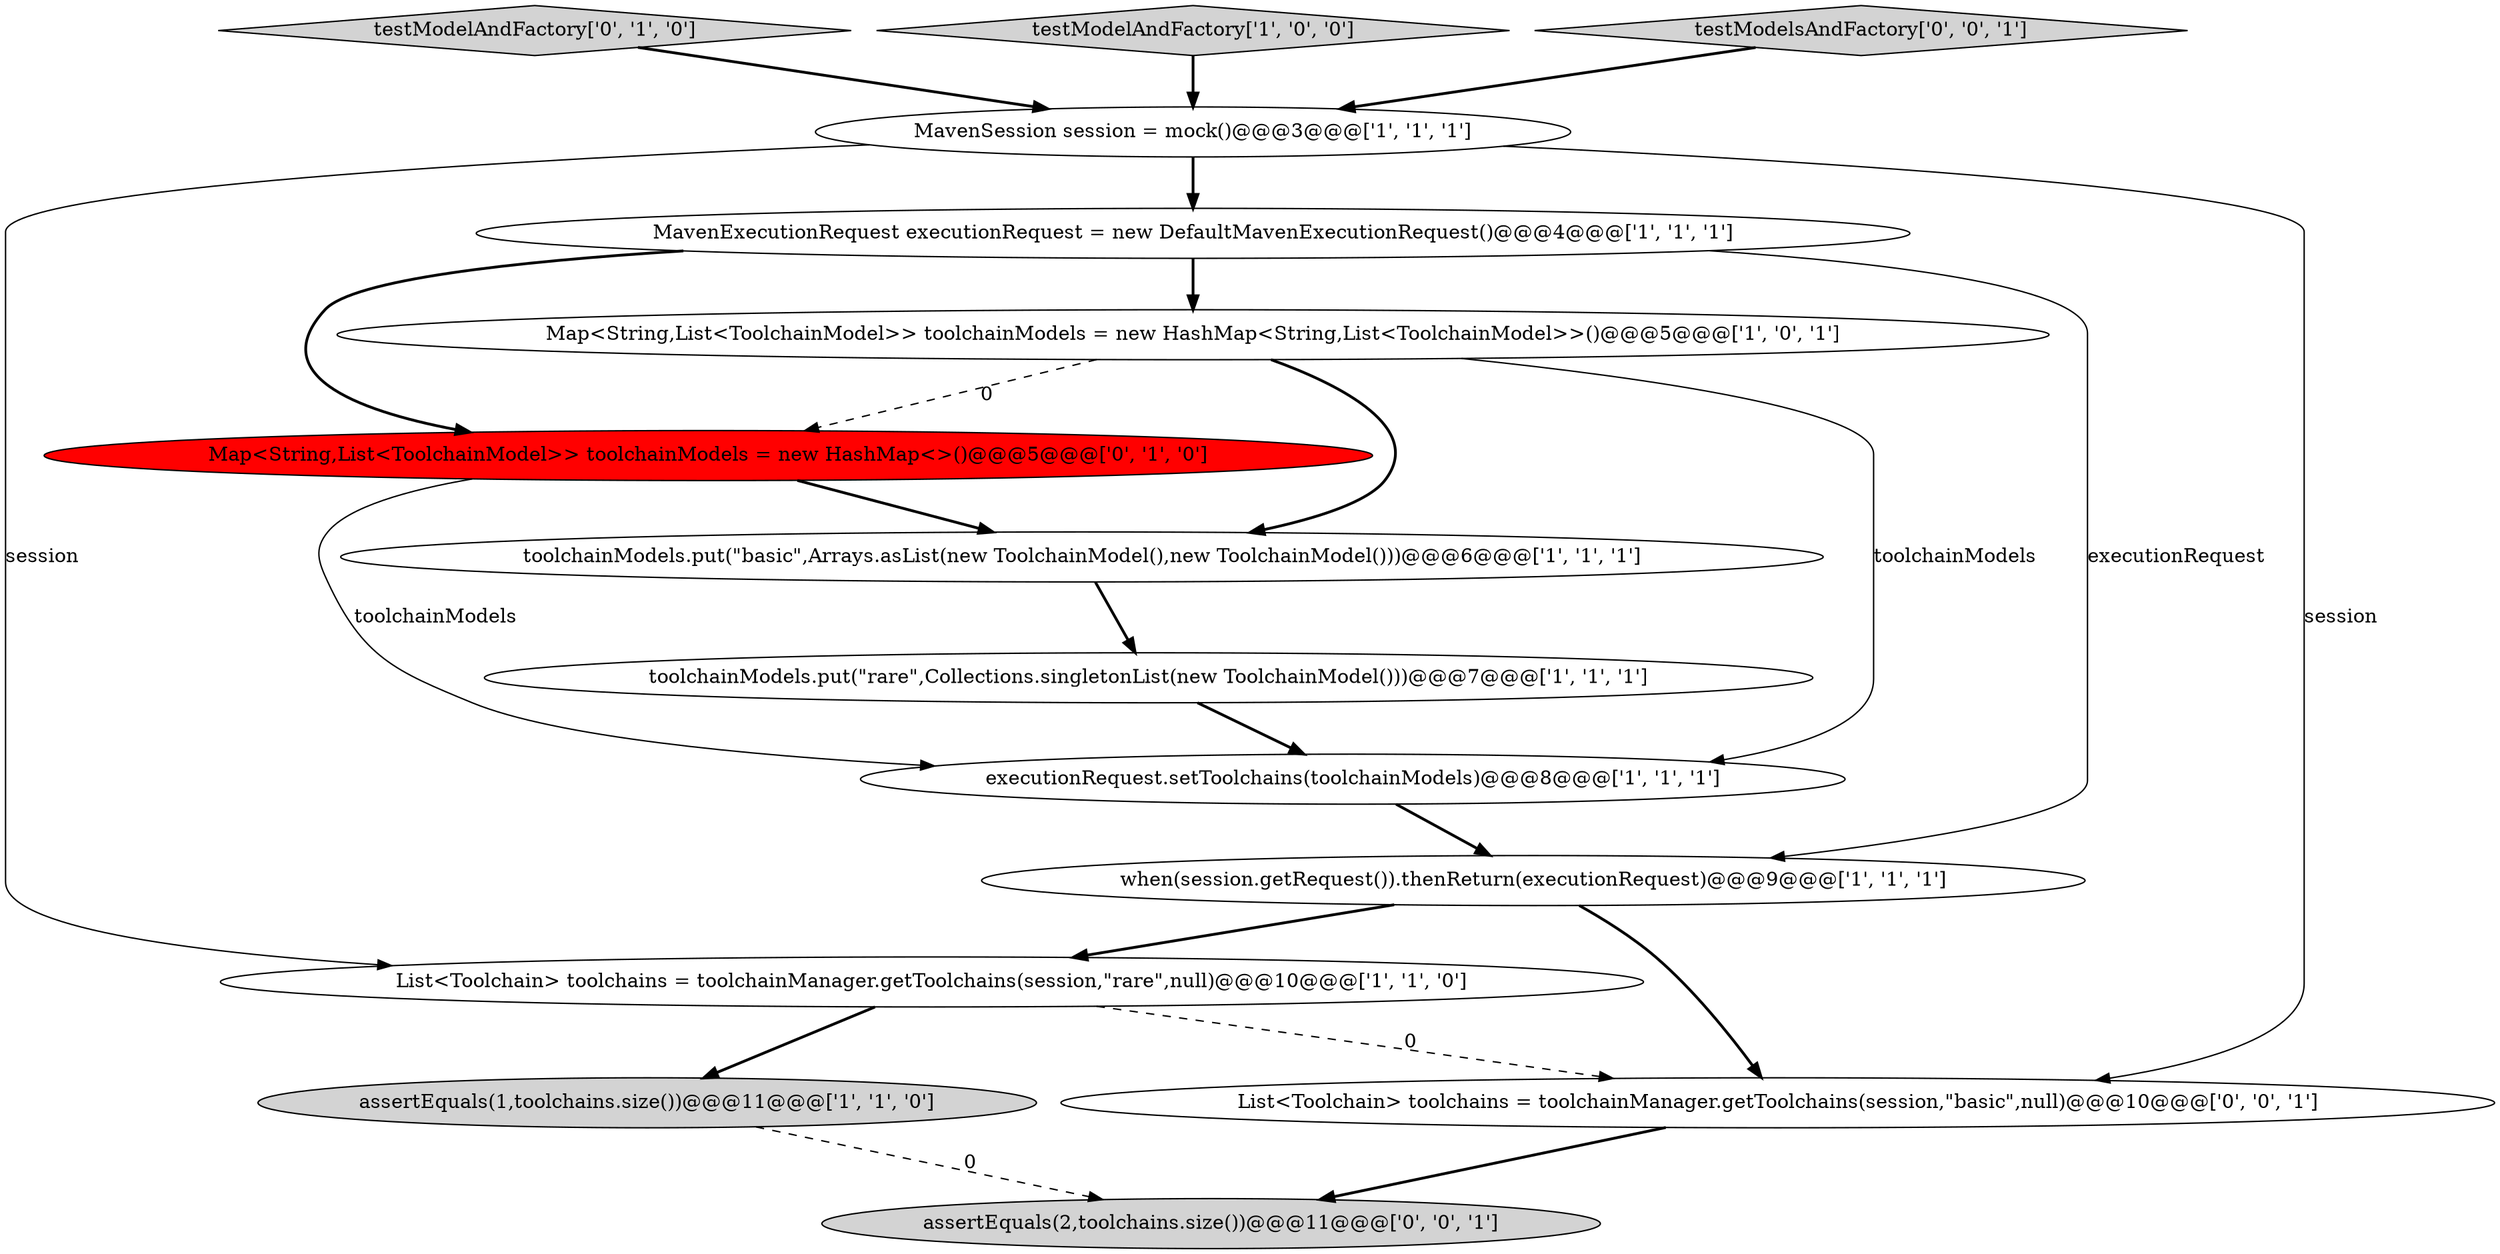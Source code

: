 digraph {
9 [style = filled, label = "MavenExecutionRequest executionRequest = new DefaultMavenExecutionRequest()@@@4@@@['1', '1', '1']", fillcolor = white, shape = ellipse image = "AAA0AAABBB1BBB"];
13 [style = filled, label = "assertEquals(2,toolchains.size())@@@11@@@['0', '0', '1']", fillcolor = lightgray, shape = ellipse image = "AAA0AAABBB3BBB"];
10 [style = filled, label = "testModelAndFactory['0', '1', '0']", fillcolor = lightgray, shape = diamond image = "AAA0AAABBB2BBB"];
3 [style = filled, label = "toolchainModels.put(\"rare\",Collections.singletonList(new ToolchainModel()))@@@7@@@['1', '1', '1']", fillcolor = white, shape = ellipse image = "AAA0AAABBB1BBB"];
1 [style = filled, label = "toolchainModels.put(\"basic\",Arrays.asList(new ToolchainModel(),new ToolchainModel()))@@@6@@@['1', '1', '1']", fillcolor = white, shape = ellipse image = "AAA0AAABBB1BBB"];
4 [style = filled, label = "assertEquals(1,toolchains.size())@@@11@@@['1', '1', '0']", fillcolor = lightgray, shape = ellipse image = "AAA0AAABBB1BBB"];
7 [style = filled, label = "MavenSession session = mock()@@@3@@@['1', '1', '1']", fillcolor = white, shape = ellipse image = "AAA0AAABBB1BBB"];
11 [style = filled, label = "Map<String,List<ToolchainModel>> toolchainModels = new HashMap<>()@@@5@@@['0', '1', '0']", fillcolor = red, shape = ellipse image = "AAA1AAABBB2BBB"];
12 [style = filled, label = "List<Toolchain> toolchains = toolchainManager.getToolchains(session,\"basic\",null)@@@10@@@['0', '0', '1']", fillcolor = white, shape = ellipse image = "AAA0AAABBB3BBB"];
6 [style = filled, label = "testModelAndFactory['1', '0', '0']", fillcolor = lightgray, shape = diamond image = "AAA0AAABBB1BBB"];
0 [style = filled, label = "executionRequest.setToolchains(toolchainModels)@@@8@@@['1', '1', '1']", fillcolor = white, shape = ellipse image = "AAA0AAABBB1BBB"];
8 [style = filled, label = "when(session.getRequest()).thenReturn(executionRequest)@@@9@@@['1', '1', '1']", fillcolor = white, shape = ellipse image = "AAA0AAABBB1BBB"];
14 [style = filled, label = "testModelsAndFactory['0', '0', '1']", fillcolor = lightgray, shape = diamond image = "AAA0AAABBB3BBB"];
2 [style = filled, label = "List<Toolchain> toolchains = toolchainManager.getToolchains(session,\"rare\",null)@@@10@@@['1', '1', '0']", fillcolor = white, shape = ellipse image = "AAA0AAABBB1BBB"];
5 [style = filled, label = "Map<String,List<ToolchainModel>> toolchainModels = new HashMap<String,List<ToolchainModel>>()@@@5@@@['1', '0', '1']", fillcolor = white, shape = ellipse image = "AAA0AAABBB1BBB"];
9->11 [style = bold, label=""];
11->1 [style = bold, label=""];
1->3 [style = bold, label=""];
11->0 [style = solid, label="toolchainModels"];
2->4 [style = bold, label=""];
10->7 [style = bold, label=""];
3->0 [style = bold, label=""];
14->7 [style = bold, label=""];
7->9 [style = bold, label=""];
12->13 [style = bold, label=""];
5->1 [style = bold, label=""];
2->12 [style = dashed, label="0"];
5->0 [style = solid, label="toolchainModels"];
8->2 [style = bold, label=""];
5->11 [style = dashed, label="0"];
0->8 [style = bold, label=""];
7->2 [style = solid, label="session"];
9->5 [style = bold, label=""];
7->12 [style = solid, label="session"];
6->7 [style = bold, label=""];
4->13 [style = dashed, label="0"];
9->8 [style = solid, label="executionRequest"];
8->12 [style = bold, label=""];
}
